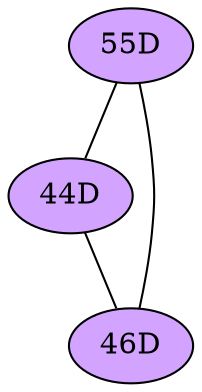 // The Round Table
graph {
	"55D" [fillcolor="#D3A4FF" style=radial]
	"44D" [fillcolor="#D3A4FF" style=radial]
	"55D" -- "44D" [penwidth=1]
	"55D" [fillcolor="#D3A4FF" style=radial]
	"46D" [fillcolor="#D3A4FF" style=radial]
	"55D" -- "46D" [penwidth=1]
	"44D" [fillcolor="#D3A4FF" style=radial]
	"46D" [fillcolor="#D3A4FF" style=radial]
	"44D" -- "46D" [penwidth=1]
}
